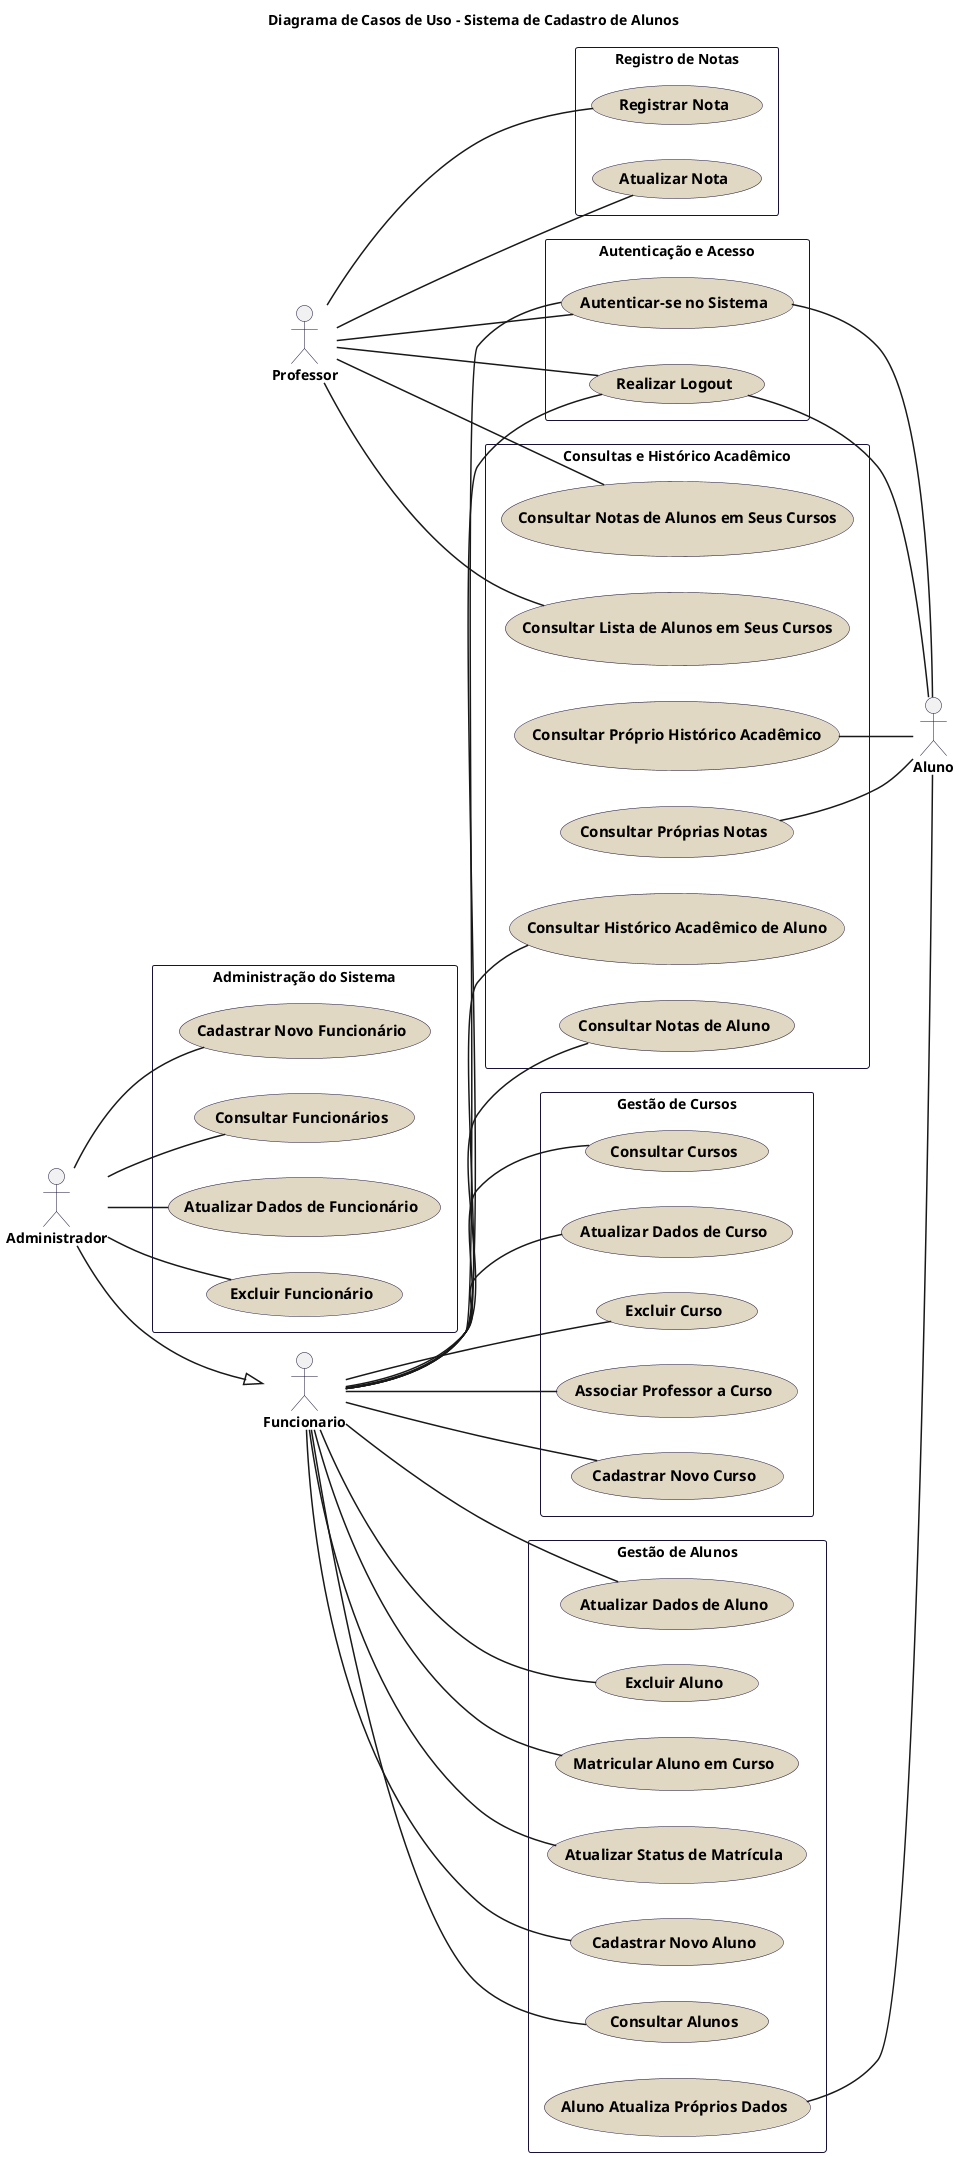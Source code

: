@startuml

left to right direction
title Diagrama de Casos de Uso - Sistema de Cadastro de Alunos


skinparam packageStyle rectangle

skinparam actorBorderColor #191139
skinparam actorFontStyle bold


skinparam usecaseBorderColor #191139
skinparam usecaseFontSize 15
skinparam usecaseFontStyle bold
skinparam usecaseBackgroundColor #E0D8C2

skinparam packageBorderColor #191139
skinparam packageFontSize 15
skinparam packageFontStyle bold


skinparam arrowThickness 1.5
skinparam arrowFontColor #607D8B
skinparam arrowFontSize 14 


actor Funcionario
actor Administrador
actor Professor

Administrador --|> Funcionario


package "Autenticação e Acesso" {
  usecase "Autenticar-se no Sistema" as UC_AutenticarNoSistema
  usecase "Realizar Logout" as UC_RealizarLogout
}

package "Administração do Sistema" {
  usecase "Cadastrar Novo Funcionário" as UC_CadastrarFuncionario
  usecase "Consultar Funcionários" as UC_ListarFuncionarios
  usecase "Atualizar Dados de Funcionário" as UC_AtualizarFuncionario
  usecase "Excluir Funcionário" as UC_ExcluirFuncionario
}

package "Gestão de Alunos" {
  usecase "Cadastrar Novo Aluno" as UC_CadastrarAluno
  usecase "Consultar Alunos" as UC_ListarAlunos
  usecase "Atualizar Dados de Aluno" as UC_AtualizarDadosAlunoPorFunc
  usecase "Excluir Aluno" as UC_ExcluirAluno
  usecase "Matricular Aluno em Curso" as UC_MatricularAlunoEmCurso
  usecase "Atualizar Status de Matrícula" as UC_AtualizarStatusMatricula
  usecase "Aluno Atualiza Próprios Dados" as UC_AlunoAtualizaPropriosDados
}

package "Gestão de Cursos" {
  usecase "Cadastrar Novo Curso" as UC_CadastrarCurso
  usecase "Consultar Cursos" as UC_ListarCursos
  usecase "Atualizar Dados de Curso" as UC_AtualizarDadosCurso
  usecase "Excluir Curso" as UC_ExcluirCurso
  usecase "Associar Professor a Curso" as UC_AssociarProfessorAoCurso
}

package "Registro de Notas" {
  usecase "Registrar Nota" as UC_RegistrarNota
  usecase "Atualizar Nota" as UC_AtualizarNota
}

package "Consultas e Histórico Acadêmico" {
  usecase "Consultar Histórico Acadêmico de Aluno" as UC_FuncConsultarHistoricoAluno
  usecase "Consultar Notas de Aluno" as UC_FuncConsultarNotasAluno
  usecase "Consultar Próprio Histórico Acadêmico" as UC_AlunoConsultarProprioHistorico
  usecase "Consultar Próprias Notas" as UC_AlunoConsultarPropriasNotas
  usecase "Consultar Notas de Alunos em Seus Cursos" as UC_ProfConsultarNotasAlunosCursos
  usecase "Consultar Lista de Alunos em Seus Cursos" as UC_ProfConsultarListaAlunosCursos
}


Funcionario -- UC_AutenticarNoSistema
Funcionario -- UC_RealizarLogout
Professor -- UC_AutenticarNoSistema
Professor -- UC_RealizarLogout

Administrador -- UC_CadastrarFuncionario
Administrador -- UC_ListarFuncionarios
Administrador -- UC_AtualizarFuncionario
Administrador -- UC_ExcluirFuncionario

Funcionario -- UC_CadastrarAluno
Funcionario -- UC_ListarAlunos
Funcionario -- UC_AtualizarDadosAlunoPorFunc
Funcionario -- UC_ExcluirAluno
Funcionario -- UC_MatricularAlunoEmCurso
Funcionario -- UC_AtualizarStatusMatricula

Funcionario -- UC_CadastrarCurso
Funcionario -- UC_ListarCursos
Funcionario -- UC_AtualizarDadosCurso
Funcionario -- UC_ExcluirCurso
Funcionario -- UC_AssociarProfessorAoCurso

Professor -- UC_RegistrarNota
Professor -- UC_AtualizarNota

Funcionario -- UC_FuncConsultarHistoricoAluno
Funcionario -- UC_FuncConsultarNotasAluno
Professor -- UC_ProfConsultarNotasAlunosCursos
Professor -- UC_ProfConsultarListaAlunosCursos


actor Aluno


UC_AutenticarNoSistema -- Aluno
UC_RealizarLogout -- Aluno
UC_AlunoAtualizaPropriosDados -- Aluno
UC_AlunoConsultarProprioHistorico -- Aluno
UC_AlunoConsultarPropriasNotas -- Aluno

@enduml